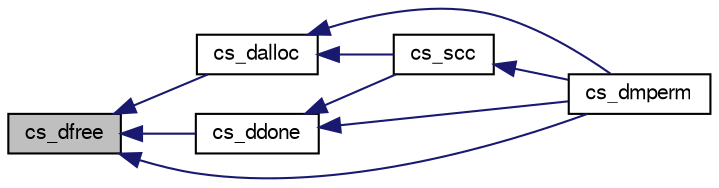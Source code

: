 digraph G
{
  edge [fontname="FreeSans",fontsize=10,labelfontname="FreeSans",labelfontsize=10];
  node [fontname="FreeSans",fontsize=10,shape=record];
  rankdir=LR;
  Node1 [label="cs_dfree",height=0.2,width=0.4,color="black", fillcolor="grey75", style="filled" fontcolor="black"];
  Node1 -> Node2 [dir=back,color="midnightblue",fontsize=10,style="solid",fontname="FreeSans"];
  Node2 [label="cs_dalloc",height=0.2,width=0.4,color="black", fillcolor="white", style="filled",URL="$cs_8h.html#efbcfeb2d1143578988d22d116dde57b"];
  Node2 -> Node3 [dir=back,color="midnightblue",fontsize=10,style="solid",fontname="FreeSans"];
  Node3 [label="cs_dmperm",height=0.2,width=0.4,color="black", fillcolor="white", style="filled",URL="$cs_8h.html#e2efa3ed8c8a2931e584b6d39a293e38"];
  Node2 -> Node4 [dir=back,color="midnightblue",fontsize=10,style="solid",fontname="FreeSans"];
  Node4 [label="cs_scc",height=0.2,width=0.4,color="black", fillcolor="white", style="filled",URL="$cs_8h.html#9fede5f7dcf4367d7d005ca6dd0ba100"];
  Node4 -> Node3 [dir=back,color="midnightblue",fontsize=10,style="solid",fontname="FreeSans"];
  Node1 -> Node5 [dir=back,color="midnightblue",fontsize=10,style="solid",fontname="FreeSans"];
  Node5 [label="cs_ddone",height=0.2,width=0.4,color="black", fillcolor="white", style="filled",URL="$cs_8h.html#312cb23797ac49cd9e99853f6bd2895f"];
  Node5 -> Node3 [dir=back,color="midnightblue",fontsize=10,style="solid",fontname="FreeSans"];
  Node5 -> Node4 [dir=back,color="midnightblue",fontsize=10,style="solid",fontname="FreeSans"];
  Node1 -> Node3 [dir=back,color="midnightblue",fontsize=10,style="solid",fontname="FreeSans"];
}
